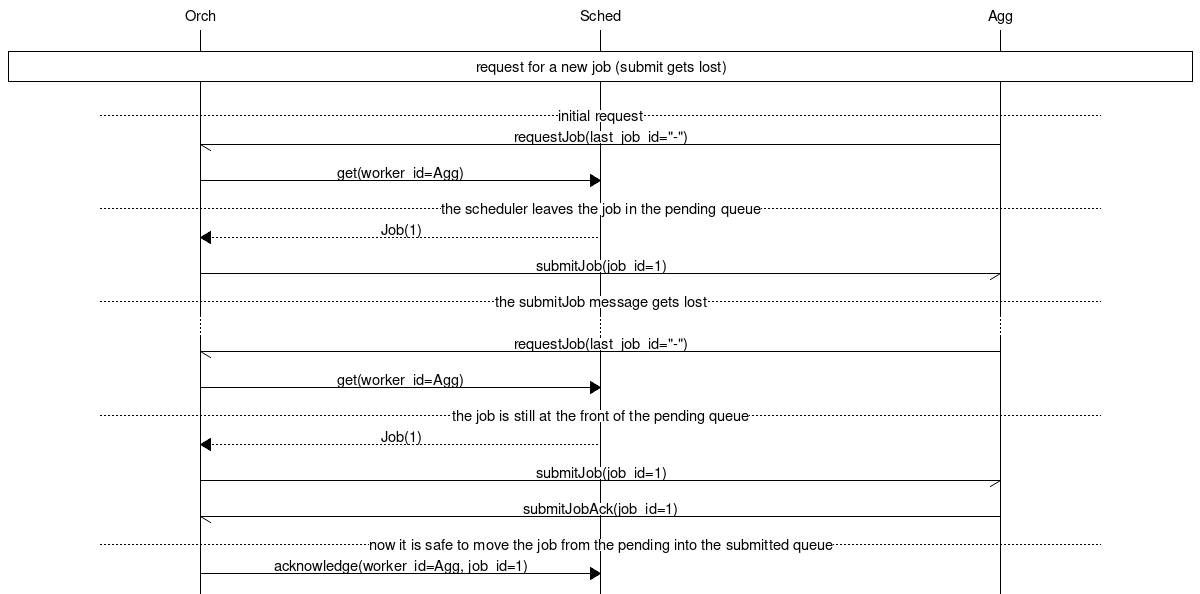 msc {
  hscale = "2.0";

  Orch, Sched, Agg;

  |||;
  Orch box Agg [ label = "request for a new job (submit gets lost)" ];
  |||;

  --- [ label = "initial request" ];

  Agg->Orch [ label="requestJob(last_job_id=\"-\")" ];
  Orch=>Sched [ label="get(worker_id=Agg)" ];
  --- [ label = "the scheduler leaves the job in the pending queue" ];
  Sched>>Orch [ label="Job(1)" ];
  Orch->Agg [ label="submitJob(job_id=1)" ];
  --- [ label = "the submitJob message gets lost" ];
  ...;
  Agg->Orch [ label="requestJob(last_job_id=\"-\")" ];
  Orch=>Sched [ label="get(worker_id=Agg)" ];
  --- [ label = "the job is still at the front of the pending queue" ];
  Sched>>Orch [ label="Job(1)" ];
  Orch->Agg [ label="submitJob(job_id=1)" ];
  Agg->Orch [ label="submitJobAck(job_id=1)" ];
  --- [ label = "now it is safe to move the job from the pending into the submitted queue" ];
  Orch=>Sched [ label="acknowledge(worker_id=Agg, job_id=1)" ];
}
